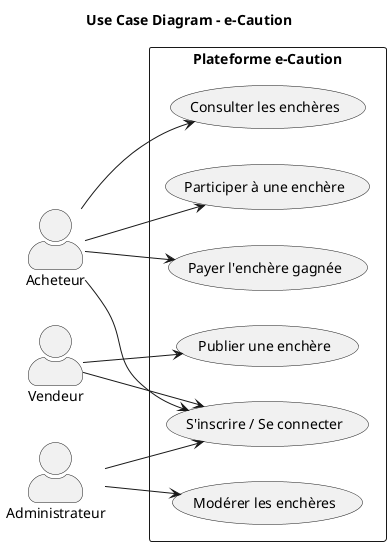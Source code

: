 @startuml
title Use Case Diagram - e-Caution 

left to right direction
skinparam actorStyle awesome

actor Acheteur
actor Vendeur
actor Administrateur

rectangle "Plateforme e-Caution" {

  ' Cas d’usage communs
  usecase UC1 as "S'inscrire / Se connecter"
  usecase UC2 as "Consulter les enchères"

  ' Acheteur
  usecase UC3 as "Participer à une enchère"
  usecase UC4 as "Payer l'enchère gagnée"

  ' Vendeur
  usecase UC5 as "Publier une enchère"

  ' Admin
  usecase UC6 as "Modérer les enchères"
}

' Relations Acheteur
Acheteur --> UC1
Acheteur --> UC2
Acheteur --> UC3
Acheteur --> UC4

' Relations Vendeur
Vendeur --> UC1
Vendeur --> UC5

' Relations Admin
Administrateur --> UC1
Administrateur --> UC6

@enduml
